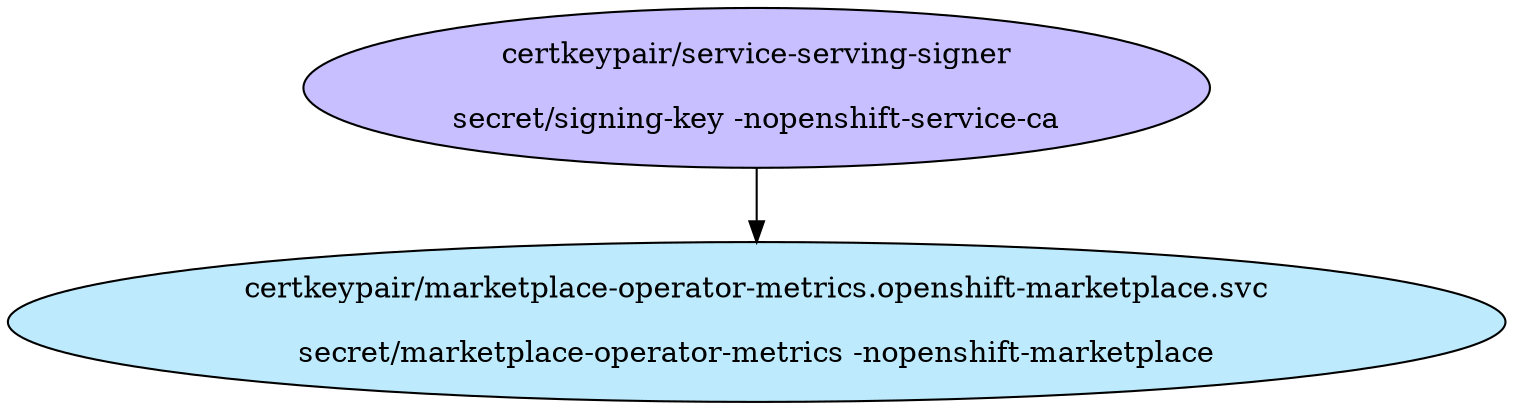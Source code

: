 digraph "Local Certificate" {
  // Node definitions.
  1 [
    label="certkeypair/service-serving-signer\n\nsecret/signing-key -nopenshift-service-ca\n"
    style=filled
    fillcolor="#c7bfff"
  ];
  37 [
    label="certkeypair/marketplace-operator-metrics.openshift-marketplace.svc\n\nsecret/marketplace-operator-metrics -nopenshift-marketplace\n"
    style=filled
    fillcolor="#bdebfd"
  ];

  // Edge definitions.
  1 -> 37;
}
